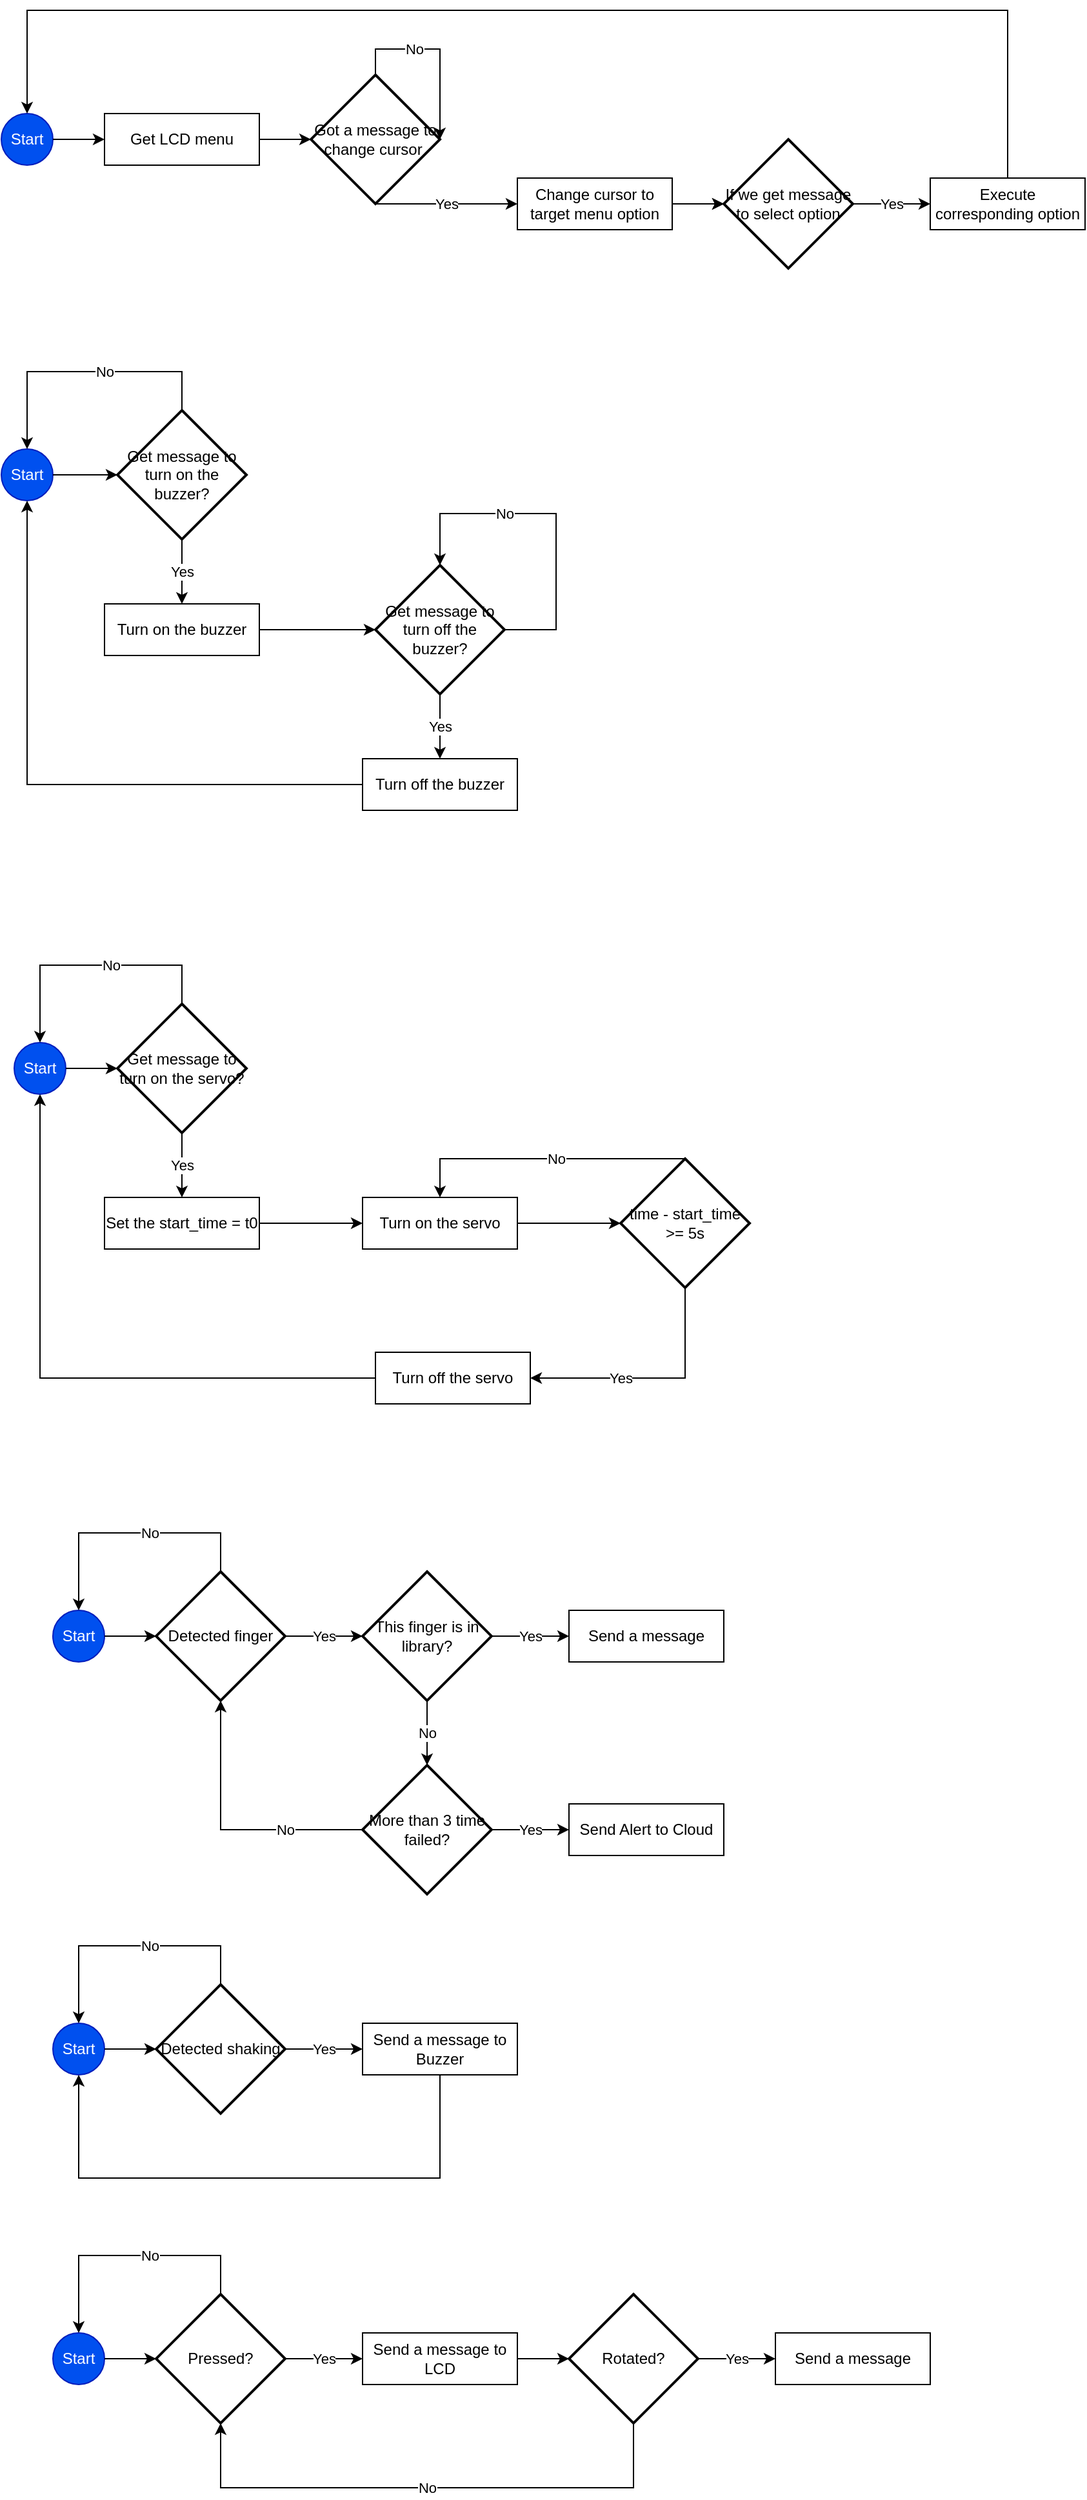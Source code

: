<mxfile version="26.1.1">
  <diagram name="Page-1" id="qZGTo15zlf_nzSZKgidz">
    <mxGraphModel dx="719" dy="797" grid="1" gridSize="10" guides="1" tooltips="1" connect="1" arrows="1" fold="1" page="0" pageScale="1" pageWidth="1100" pageHeight="850" math="0" shadow="0">
      <root>
        <mxCell id="0" />
        <mxCell id="1" parent="0" />
        <mxCell id="QPLeDNJ-P1axOKF9DWO0-1" value="&lt;font&gt;Start&lt;/font&gt;" style="ellipse;whiteSpace=wrap;html=1;aspect=fixed;fillColor=#0050ef;strokeColor=#001DBC;fontColor=#ffffff;" vertex="1" parent="1">
          <mxGeometry x="240" width="40" height="40" as="geometry" />
        </mxCell>
        <mxCell id="QPLeDNJ-P1axOKF9DWO0-4" value="" style="endArrow=classic;html=1;rounded=0;exitX=1;exitY=0.5;exitDx=0;exitDy=0;entryX=0;entryY=0.5;entryDx=0;entryDy=0;entryPerimeter=0;" edge="1" parent="1" source="QPLeDNJ-P1axOKF9DWO0-1">
          <mxGeometry width="50" height="50" relative="1" as="geometry">
            <mxPoint x="480" y="120" as="sourcePoint" />
            <mxPoint x="320" y="20" as="targetPoint" />
          </mxGeometry>
        </mxCell>
        <mxCell id="QPLeDNJ-P1axOKF9DWO0-6" value="&lt;font&gt;Get LCD menu&lt;/font&gt;" style="rounded=0;whiteSpace=wrap;html=1;" vertex="1" parent="1">
          <mxGeometry x="320" width="120" height="40" as="geometry" />
        </mxCell>
        <mxCell id="QPLeDNJ-P1axOKF9DWO0-110" value="" style="edgeStyle=orthogonalEdgeStyle;rounded=0;orthogonalLoop=1;jettySize=auto;html=1;" edge="1" parent="1" source="QPLeDNJ-P1axOKF9DWO0-7" target="QPLeDNJ-P1axOKF9DWO0-107">
          <mxGeometry relative="1" as="geometry" />
        </mxCell>
        <mxCell id="QPLeDNJ-P1axOKF9DWO0-7" value="&lt;font&gt;Change cursor to target menu option&lt;/font&gt;" style="rounded=0;whiteSpace=wrap;html=1;" vertex="1" parent="1">
          <mxGeometry x="640" y="50" width="120" height="40" as="geometry" />
        </mxCell>
        <mxCell id="QPLeDNJ-P1axOKF9DWO0-10" value="" style="endArrow=classic;html=1;rounded=0;exitX=1;exitY=0.5;exitDx=0;exitDy=0;entryX=0;entryY=0.5;entryDx=0;entryDy=0;entryPerimeter=0;" edge="1" parent="1" source="QPLeDNJ-P1axOKF9DWO0-6" target="QPLeDNJ-P1axOKF9DWO0-102">
          <mxGeometry width="50" height="50" relative="1" as="geometry">
            <mxPoint x="450" y="100" as="sourcePoint" />
            <mxPoint x="500" y="50" as="targetPoint" />
          </mxGeometry>
        </mxCell>
        <mxCell id="QPLeDNJ-P1axOKF9DWO0-42" value="&lt;font&gt;Start&lt;/font&gt;" style="ellipse;whiteSpace=wrap;html=1;aspect=fixed;fillColor=#0050ef;strokeColor=#001DBC;fontColor=#ffffff;" vertex="1" parent="1">
          <mxGeometry x="240" y="260" width="40" height="40" as="geometry" />
        </mxCell>
        <mxCell id="QPLeDNJ-P1axOKF9DWO0-44" value="Turn on the buzzer" style="rounded=0;whiteSpace=wrap;html=1;" vertex="1" parent="1">
          <mxGeometry x="320" y="380" width="120" height="40" as="geometry" />
        </mxCell>
        <mxCell id="QPLeDNJ-P1axOKF9DWO0-45" value="&lt;font&gt;Get message to turn on the buzzer?&lt;/font&gt;" style="strokeWidth=2;html=1;shape=mxgraph.flowchart.decision;whiteSpace=wrap;" vertex="1" parent="1">
          <mxGeometry x="330" y="230" width="100" height="100" as="geometry" />
        </mxCell>
        <mxCell id="QPLeDNJ-P1axOKF9DWO0-51" value="Turn off the buzzer" style="rounded=0;whiteSpace=wrap;html=1;" vertex="1" parent="1">
          <mxGeometry x="520" y="500" width="120" height="40" as="geometry" />
        </mxCell>
        <mxCell id="QPLeDNJ-P1axOKF9DWO0-52" value="&lt;font&gt;Get message to turn off the buzzer?&lt;/font&gt;" style="strokeWidth=2;html=1;shape=mxgraph.flowchart.decision;whiteSpace=wrap;" vertex="1" parent="1">
          <mxGeometry x="530" y="350" width="100" height="100" as="geometry" />
        </mxCell>
        <mxCell id="QPLeDNJ-P1axOKF9DWO0-53" value="" style="endArrow=classic;html=1;rounded=0;exitX=0.5;exitY=1;exitDx=0;exitDy=0;exitPerimeter=0;entryX=0.5;entryY=0;entryDx=0;entryDy=0;" edge="1" parent="1" source="QPLeDNJ-P1axOKF9DWO0-52" target="QPLeDNJ-P1axOKF9DWO0-51">
          <mxGeometry relative="1" as="geometry">
            <mxPoint x="640" y="280" as="sourcePoint" />
            <mxPoint x="570" y="510" as="targetPoint" />
          </mxGeometry>
        </mxCell>
        <mxCell id="QPLeDNJ-P1axOKF9DWO0-54" value="Yes" style="edgeLabel;resizable=0;html=1;;align=center;verticalAlign=middle;" connectable="0" vertex="1" parent="QPLeDNJ-P1axOKF9DWO0-53">
          <mxGeometry relative="1" as="geometry" />
        </mxCell>
        <mxCell id="QPLeDNJ-P1axOKF9DWO0-57" value="v" style="endArrow=classic;html=1;rounded=0;exitX=0.5;exitY=1;exitDx=0;exitDy=0;exitPerimeter=0;entryX=0.5;entryY=0;entryDx=0;entryDy=0;" edge="1" parent="1" source="QPLeDNJ-P1axOKF9DWO0-45" target="QPLeDNJ-P1axOKF9DWO0-44">
          <mxGeometry relative="1" as="geometry">
            <mxPoint x="369.71" y="330" as="sourcePoint" />
            <mxPoint x="369.71" y="370" as="targetPoint" />
          </mxGeometry>
        </mxCell>
        <mxCell id="QPLeDNJ-P1axOKF9DWO0-58" value="Yes" style="edgeLabel;resizable=0;html=1;;align=center;verticalAlign=middle;" connectable="0" vertex="1" parent="QPLeDNJ-P1axOKF9DWO0-57">
          <mxGeometry relative="1" as="geometry" />
        </mxCell>
        <mxCell id="QPLeDNJ-P1axOKF9DWO0-60" value="" style="endArrow=classic;html=1;rounded=0;exitX=1;exitY=0.5;exitDx=0;exitDy=0;entryX=0;entryY=0.5;entryDx=0;entryDy=0;entryPerimeter=0;" edge="1" parent="1" source="QPLeDNJ-P1axOKF9DWO0-42" target="QPLeDNJ-P1axOKF9DWO0-45">
          <mxGeometry width="50" height="50" relative="1" as="geometry">
            <mxPoint x="350" y="320" as="sourcePoint" />
            <mxPoint x="400" y="270" as="targetPoint" />
          </mxGeometry>
        </mxCell>
        <mxCell id="QPLeDNJ-P1axOKF9DWO0-61" value="" style="endArrow=classic;html=1;rounded=0;entryX=0.5;entryY=0;entryDx=0;entryDy=0;exitX=0.5;exitY=0;exitDx=0;exitDy=0;exitPerimeter=0;" edge="1" parent="1" source="QPLeDNJ-P1axOKF9DWO0-45" target="QPLeDNJ-P1axOKF9DWO0-42">
          <mxGeometry relative="1" as="geometry">
            <mxPoint x="380" y="200" as="sourcePoint" />
            <mxPoint x="260" y="230" as="targetPoint" />
            <Array as="points">
              <mxPoint x="380" y="200" />
              <mxPoint x="340" y="200" />
              <mxPoint x="260" y="200" />
            </Array>
          </mxGeometry>
        </mxCell>
        <mxCell id="QPLeDNJ-P1axOKF9DWO0-62" value="No" style="edgeLabel;resizable=0;html=1;;align=center;verticalAlign=middle;" connectable="0" vertex="1" parent="QPLeDNJ-P1axOKF9DWO0-61">
          <mxGeometry relative="1" as="geometry">
            <mxPoint x="15" as="offset" />
          </mxGeometry>
        </mxCell>
        <mxCell id="QPLeDNJ-P1axOKF9DWO0-68" value="" style="endArrow=classic;html=1;rounded=0;exitX=1;exitY=0.5;exitDx=0;exitDy=0;entryX=0;entryY=0.5;entryDx=0;entryDy=0;entryPerimeter=0;" edge="1" parent="1" source="QPLeDNJ-P1axOKF9DWO0-44" target="QPLeDNJ-P1axOKF9DWO0-52">
          <mxGeometry width="50" height="50" relative="1" as="geometry">
            <mxPoint x="380" y="410" as="sourcePoint" />
            <mxPoint x="430" y="360" as="targetPoint" />
          </mxGeometry>
        </mxCell>
        <mxCell id="QPLeDNJ-P1axOKF9DWO0-69" value="" style="endArrow=classic;html=1;rounded=0;exitX=0;exitY=0.5;exitDx=0;exitDy=0;entryX=0.5;entryY=1;entryDx=0;entryDy=0;" edge="1" parent="1" source="QPLeDNJ-P1axOKF9DWO0-51" target="QPLeDNJ-P1axOKF9DWO0-42">
          <mxGeometry width="50" height="50" relative="1" as="geometry">
            <mxPoint x="430" y="430" as="sourcePoint" />
            <mxPoint x="480" y="380" as="targetPoint" />
            <Array as="points">
              <mxPoint x="260" y="520" />
            </Array>
          </mxGeometry>
        </mxCell>
        <mxCell id="QPLeDNJ-P1axOKF9DWO0-72" value="" style="endArrow=classic;html=1;rounded=0;exitX=1;exitY=0.5;exitDx=0;exitDy=0;exitPerimeter=0;entryX=0.5;entryY=0;entryDx=0;entryDy=0;entryPerimeter=0;" edge="1" parent="1" source="QPLeDNJ-P1axOKF9DWO0-52" target="QPLeDNJ-P1axOKF9DWO0-52">
          <mxGeometry relative="1" as="geometry">
            <mxPoint x="690" y="380" as="sourcePoint" />
            <mxPoint x="580" y="310" as="targetPoint" />
            <Array as="points">
              <mxPoint x="670" y="400" />
              <mxPoint x="670" y="310" />
              <mxPoint x="580" y="310" />
            </Array>
          </mxGeometry>
        </mxCell>
        <mxCell id="QPLeDNJ-P1axOKF9DWO0-73" value="No" style="edgeLabel;resizable=0;html=1;;align=center;verticalAlign=middle;" connectable="0" vertex="1" parent="QPLeDNJ-P1axOKF9DWO0-72">
          <mxGeometry relative="1" as="geometry">
            <mxPoint x="-40" as="offset" />
          </mxGeometry>
        </mxCell>
        <mxCell id="QPLeDNJ-P1axOKF9DWO0-76" value="&lt;font&gt;Start&lt;/font&gt;" style="ellipse;whiteSpace=wrap;html=1;aspect=fixed;fillColor=#0050ef;strokeColor=#001DBC;fontColor=#ffffff;" vertex="1" parent="1">
          <mxGeometry x="250" y="720" width="40" height="40" as="geometry" />
        </mxCell>
        <mxCell id="QPLeDNJ-P1axOKF9DWO0-77" value="Turn on the servo" style="rounded=0;whiteSpace=wrap;html=1;" vertex="1" parent="1">
          <mxGeometry x="520" y="840" width="120" height="40" as="geometry" />
        </mxCell>
        <mxCell id="QPLeDNJ-P1axOKF9DWO0-78" value="&lt;font&gt;Get message to turn on the servo?&lt;/font&gt;" style="strokeWidth=2;html=1;shape=mxgraph.flowchart.decision;whiteSpace=wrap;" vertex="1" parent="1">
          <mxGeometry x="330" y="690" width="100" height="100" as="geometry" />
        </mxCell>
        <mxCell id="QPLeDNJ-P1axOKF9DWO0-79" value="Turn off the servo" style="rounded=0;whiteSpace=wrap;html=1;" vertex="1" parent="1">
          <mxGeometry x="530" y="960" width="120" height="40" as="geometry" />
        </mxCell>
        <mxCell id="QPLeDNJ-P1axOKF9DWO0-83" value="v" style="endArrow=classic;html=1;rounded=0;exitX=0.5;exitY=1;exitDx=0;exitDy=0;exitPerimeter=0;entryX=0.5;entryY=0;entryDx=0;entryDy=0;" edge="1" parent="1" source="QPLeDNJ-P1axOKF9DWO0-78" target="QPLeDNJ-P1axOKF9DWO0-92">
          <mxGeometry relative="1" as="geometry">
            <mxPoint x="379.71" y="790" as="sourcePoint" />
            <mxPoint x="379.71" y="830" as="targetPoint" />
          </mxGeometry>
        </mxCell>
        <mxCell id="QPLeDNJ-P1axOKF9DWO0-84" value="Yes" style="edgeLabel;resizable=0;html=1;;align=center;verticalAlign=middle;" connectable="0" vertex="1" parent="QPLeDNJ-P1axOKF9DWO0-83">
          <mxGeometry relative="1" as="geometry" />
        </mxCell>
        <mxCell id="QPLeDNJ-P1axOKF9DWO0-85" value="" style="endArrow=classic;html=1;rounded=0;exitX=1;exitY=0.5;exitDx=0;exitDy=0;entryX=0;entryY=0.5;entryDx=0;entryDy=0;entryPerimeter=0;" edge="1" parent="1" source="QPLeDNJ-P1axOKF9DWO0-76" target="QPLeDNJ-P1axOKF9DWO0-78">
          <mxGeometry width="50" height="50" relative="1" as="geometry">
            <mxPoint x="360" y="780" as="sourcePoint" />
            <mxPoint x="410" y="730" as="targetPoint" />
          </mxGeometry>
        </mxCell>
        <mxCell id="QPLeDNJ-P1axOKF9DWO0-86" value="" style="endArrow=classic;html=1;rounded=0;entryX=0.5;entryY=0;entryDx=0;entryDy=0;exitX=0.5;exitY=0;exitDx=0;exitDy=0;exitPerimeter=0;" edge="1" parent="1" source="QPLeDNJ-P1axOKF9DWO0-78" target="QPLeDNJ-P1axOKF9DWO0-76">
          <mxGeometry relative="1" as="geometry">
            <mxPoint x="390" y="660" as="sourcePoint" />
            <mxPoint x="270" y="690" as="targetPoint" />
            <Array as="points">
              <mxPoint x="380" y="660" />
              <mxPoint x="350" y="660" />
              <mxPoint x="270" y="660" />
            </Array>
          </mxGeometry>
        </mxCell>
        <mxCell id="QPLeDNJ-P1axOKF9DWO0-87" value="No" style="edgeLabel;resizable=0;html=1;;align=center;verticalAlign=middle;" connectable="0" vertex="1" parent="QPLeDNJ-P1axOKF9DWO0-86">
          <mxGeometry relative="1" as="geometry">
            <mxPoint x="15" as="offset" />
          </mxGeometry>
        </mxCell>
        <mxCell id="QPLeDNJ-P1axOKF9DWO0-89" value="" style="endArrow=classic;html=1;rounded=0;exitX=0;exitY=0.5;exitDx=0;exitDy=0;entryX=0.5;entryY=1;entryDx=0;entryDy=0;" edge="1" parent="1" source="QPLeDNJ-P1axOKF9DWO0-79" target="QPLeDNJ-P1axOKF9DWO0-76">
          <mxGeometry width="50" height="50" relative="1" as="geometry">
            <mxPoint x="440" y="890" as="sourcePoint" />
            <mxPoint x="490" y="840" as="targetPoint" />
            <Array as="points">
              <mxPoint x="270" y="980" />
            </Array>
          </mxGeometry>
        </mxCell>
        <mxCell id="QPLeDNJ-P1axOKF9DWO0-92" value="Set the start_time = t0" style="rounded=0;whiteSpace=wrap;html=1;" vertex="1" parent="1">
          <mxGeometry x="320" y="840" width="120" height="40" as="geometry" />
        </mxCell>
        <mxCell id="QPLeDNJ-P1axOKF9DWO0-93" value="time - start_time &amp;gt;= 5s" style="strokeWidth=2;html=1;shape=mxgraph.flowchart.decision;whiteSpace=wrap;" vertex="1" parent="1">
          <mxGeometry x="720" y="810" width="100" height="100" as="geometry" />
        </mxCell>
        <mxCell id="QPLeDNJ-P1axOKF9DWO0-95" value="" style="endArrow=classic;html=1;rounded=0;exitX=1;exitY=0.5;exitDx=0;exitDy=0;entryX=0;entryY=0.5;entryDx=0;entryDy=0;" edge="1" parent="1" source="QPLeDNJ-P1axOKF9DWO0-92" target="QPLeDNJ-P1axOKF9DWO0-77">
          <mxGeometry width="50" height="50" relative="1" as="geometry">
            <mxPoint x="500" y="880" as="sourcePoint" />
            <mxPoint x="550" y="830" as="targetPoint" />
          </mxGeometry>
        </mxCell>
        <mxCell id="QPLeDNJ-P1axOKF9DWO0-96" value="" style="endArrow=classic;html=1;rounded=0;exitX=1;exitY=0.5;exitDx=0;exitDy=0;entryX=0;entryY=0.5;entryDx=0;entryDy=0;entryPerimeter=0;" edge="1" parent="1" source="QPLeDNJ-P1axOKF9DWO0-77" target="QPLeDNJ-P1axOKF9DWO0-93">
          <mxGeometry width="50" height="50" relative="1" as="geometry">
            <mxPoint x="600" y="880" as="sourcePoint" />
            <mxPoint x="650" y="830" as="targetPoint" />
          </mxGeometry>
        </mxCell>
        <mxCell id="QPLeDNJ-P1axOKF9DWO0-97" value="" style="endArrow=classic;html=1;rounded=0;exitX=0.5;exitY=1;exitDx=0;exitDy=0;exitPerimeter=0;entryX=1;entryY=0.5;entryDx=0;entryDy=0;" edge="1" parent="1" source="QPLeDNJ-P1axOKF9DWO0-93" target="QPLeDNJ-P1axOKF9DWO0-79">
          <mxGeometry relative="1" as="geometry">
            <mxPoint x="390" y="800" as="sourcePoint" />
            <mxPoint x="390" y="850" as="targetPoint" />
            <Array as="points">
              <mxPoint x="770" y="980" />
            </Array>
          </mxGeometry>
        </mxCell>
        <mxCell id="QPLeDNJ-P1axOKF9DWO0-98" value="Yes" style="edgeLabel;resizable=0;html=1;;align=center;verticalAlign=middle;" connectable="0" vertex="1" parent="QPLeDNJ-P1axOKF9DWO0-97">
          <mxGeometry relative="1" as="geometry">
            <mxPoint x="-25" as="offset" />
          </mxGeometry>
        </mxCell>
        <mxCell id="QPLeDNJ-P1axOKF9DWO0-99" value="" style="endArrow=classic;html=1;rounded=0;exitX=0.5;exitY=0;exitDx=0;exitDy=0;exitPerimeter=0;" edge="1" parent="1" source="QPLeDNJ-P1axOKF9DWO0-93" target="QPLeDNJ-P1axOKF9DWO0-77">
          <mxGeometry relative="1" as="geometry">
            <mxPoint x="780" y="920" as="sourcePoint" />
            <mxPoint x="660" y="990" as="targetPoint" />
            <Array as="points">
              <mxPoint x="580" y="810" />
            </Array>
          </mxGeometry>
        </mxCell>
        <mxCell id="QPLeDNJ-P1axOKF9DWO0-100" value="No" style="edgeLabel;resizable=0;html=1;;align=center;verticalAlign=middle;" connectable="0" vertex="1" parent="QPLeDNJ-P1axOKF9DWO0-99">
          <mxGeometry relative="1" as="geometry">
            <mxPoint x="10" as="offset" />
          </mxGeometry>
        </mxCell>
        <mxCell id="QPLeDNJ-P1axOKF9DWO0-102" value="&lt;font style=&quot;color: rgb(0, 0, 0);&quot;&gt;&lt;font style=&quot;&quot;&gt;Got a message to change cursor&lt;/font&gt;&lt;span style=&quot;background-color: transparent;&quot;&gt;&amp;nbsp;&lt;/span&gt;&lt;/font&gt;" style="strokeWidth=2;html=1;shape=mxgraph.flowchart.decision;whiteSpace=wrap;" vertex="1" parent="1">
          <mxGeometry x="480" y="-30" width="100" height="100" as="geometry" />
        </mxCell>
        <mxCell id="QPLeDNJ-P1axOKF9DWO0-103" value="v" style="endArrow=classic;html=1;rounded=0;exitX=0.5;exitY=1;exitDx=0;exitDy=0;exitPerimeter=0;entryX=0;entryY=0.5;entryDx=0;entryDy=0;" edge="1" parent="1" source="QPLeDNJ-P1axOKF9DWO0-102" target="QPLeDNJ-P1axOKF9DWO0-7">
          <mxGeometry relative="1" as="geometry">
            <mxPoint x="540" y="170" as="sourcePoint" />
            <mxPoint x="640" y="70" as="targetPoint" />
          </mxGeometry>
        </mxCell>
        <mxCell id="QPLeDNJ-P1axOKF9DWO0-104" value="Yes" style="edgeLabel;resizable=0;html=1;;align=center;verticalAlign=middle;" connectable="0" vertex="1" parent="QPLeDNJ-P1axOKF9DWO0-103">
          <mxGeometry relative="1" as="geometry" />
        </mxCell>
        <mxCell id="QPLeDNJ-P1axOKF9DWO0-105" value="" style="endArrow=classic;html=1;rounded=0;entryX=1;entryY=0.5;entryDx=0;entryDy=0;exitX=0.5;exitY=0;exitDx=0;exitDy=0;exitPerimeter=0;entryPerimeter=0;" edge="1" parent="1" source="QPLeDNJ-P1axOKF9DWO0-102" target="QPLeDNJ-P1axOKF9DWO0-102">
          <mxGeometry relative="1" as="geometry">
            <mxPoint x="390" y="240" as="sourcePoint" />
            <mxPoint x="270" y="270" as="targetPoint" />
            <Array as="points">
              <mxPoint x="530" y="-50" />
              <mxPoint x="580" y="-50" />
              <mxPoint x="580" y="-30" />
            </Array>
          </mxGeometry>
        </mxCell>
        <mxCell id="QPLeDNJ-P1axOKF9DWO0-106" value="No" style="edgeLabel;resizable=0;html=1;;align=center;verticalAlign=middle;" connectable="0" vertex="1" parent="QPLeDNJ-P1axOKF9DWO0-105">
          <mxGeometry relative="1" as="geometry">
            <mxPoint x="-20" as="offset" />
          </mxGeometry>
        </mxCell>
        <mxCell id="QPLeDNJ-P1axOKF9DWO0-107" value="&lt;span&gt;&lt;font style=&quot;color: rgb(0, 0, 0);&quot;&gt;If we get message to select option&lt;/font&gt;&lt;/span&gt;" style="strokeWidth=2;html=1;shape=mxgraph.flowchart.decision;whiteSpace=wrap;" vertex="1" parent="1">
          <mxGeometry x="800" y="20" width="100" height="100" as="geometry" />
        </mxCell>
        <mxCell id="QPLeDNJ-P1axOKF9DWO0-108" value="" style="endArrow=classic;html=1;rounded=0;exitX=1;exitY=0.5;exitDx=0;exitDy=0;" edge="1" parent="1" target="QPLeDNJ-P1axOKF9DWO0-107">
          <mxGeometry width="50" height="50" relative="1" as="geometry">
            <mxPoint x="760" y="70" as="sourcePoint" />
            <mxPoint x="750" as="targetPoint" />
          </mxGeometry>
        </mxCell>
        <mxCell id="QPLeDNJ-P1axOKF9DWO0-109" value="&lt;font&gt;Execute corresponding option&lt;/font&gt;" style="rounded=0;whiteSpace=wrap;html=1;" vertex="1" parent="1">
          <mxGeometry x="960" y="50" width="120" height="40" as="geometry" />
        </mxCell>
        <mxCell id="QPLeDNJ-P1axOKF9DWO0-111" value="v" style="endArrow=classic;html=1;rounded=0;exitX=1;exitY=0.5;exitDx=0;exitDy=0;exitPerimeter=0;entryX=0;entryY=0.5;entryDx=0;entryDy=0;" edge="1" parent="1" source="QPLeDNJ-P1axOKF9DWO0-107" target="QPLeDNJ-P1axOKF9DWO0-109">
          <mxGeometry relative="1" as="geometry">
            <mxPoint x="540" y="80" as="sourcePoint" />
            <mxPoint x="650" y="80" as="targetPoint" />
          </mxGeometry>
        </mxCell>
        <mxCell id="QPLeDNJ-P1axOKF9DWO0-112" value="Yes" style="edgeLabel;resizable=0;html=1;;align=center;verticalAlign=middle;" connectable="0" vertex="1" parent="QPLeDNJ-P1axOKF9DWO0-111">
          <mxGeometry relative="1" as="geometry" />
        </mxCell>
        <mxCell id="QPLeDNJ-P1axOKF9DWO0-113" value="" style="endArrow=classic;html=1;rounded=0;exitX=0.5;exitY=0;exitDx=0;exitDy=0;entryX=0.5;entryY=0;entryDx=0;entryDy=0;" edge="1" parent="1" source="QPLeDNJ-P1axOKF9DWO0-109" target="QPLeDNJ-P1axOKF9DWO0-1">
          <mxGeometry width="50" height="50" relative="1" as="geometry">
            <mxPoint x="640" y="70" as="sourcePoint" />
            <mxPoint x="690" y="20" as="targetPoint" />
            <Array as="points">
              <mxPoint x="1020" y="-80" />
              <mxPoint x="260" y="-80" />
            </Array>
          </mxGeometry>
        </mxCell>
        <mxCell id="QPLeDNJ-P1axOKF9DWO0-114" value="&lt;font&gt;Start&lt;/font&gt;" style="ellipse;whiteSpace=wrap;html=1;aspect=fixed;fillColor=#0050ef;strokeColor=#001DBC;fontColor=#ffffff;" vertex="1" parent="1">
          <mxGeometry x="280" y="1160" width="40" height="40" as="geometry" />
        </mxCell>
        <mxCell id="QPLeDNJ-P1axOKF9DWO0-115" value="Send a message" style="rounded=0;whiteSpace=wrap;html=1;" vertex="1" parent="1">
          <mxGeometry x="680" y="1160" width="120" height="40" as="geometry" />
        </mxCell>
        <mxCell id="QPLeDNJ-P1axOKF9DWO0-116" value="Detected finger" style="strokeWidth=2;html=1;shape=mxgraph.flowchart.decision;whiteSpace=wrap;" vertex="1" parent="1">
          <mxGeometry x="360" y="1130" width="100" height="100" as="geometry" />
        </mxCell>
        <mxCell id="QPLeDNJ-P1axOKF9DWO0-118" value="v" style="endArrow=classic;html=1;rounded=0;exitX=1;exitY=0.5;exitDx=0;exitDy=0;exitPerimeter=0;entryX=0;entryY=0.5;entryDx=0;entryDy=0;entryPerimeter=0;" edge="1" parent="1" source="QPLeDNJ-P1axOKF9DWO0-116" target="QPLeDNJ-P1axOKF9DWO0-132">
          <mxGeometry relative="1" as="geometry">
            <mxPoint x="409.71" y="1230" as="sourcePoint" />
            <mxPoint x="410" y="1280" as="targetPoint" />
          </mxGeometry>
        </mxCell>
        <mxCell id="QPLeDNJ-P1axOKF9DWO0-119" value="Yes" style="edgeLabel;resizable=0;html=1;;align=center;verticalAlign=middle;" connectable="0" vertex="1" parent="QPLeDNJ-P1axOKF9DWO0-118">
          <mxGeometry relative="1" as="geometry" />
        </mxCell>
        <mxCell id="QPLeDNJ-P1axOKF9DWO0-120" value="" style="endArrow=classic;html=1;rounded=0;exitX=1;exitY=0.5;exitDx=0;exitDy=0;entryX=0;entryY=0.5;entryDx=0;entryDy=0;entryPerimeter=0;" edge="1" parent="1" source="QPLeDNJ-P1axOKF9DWO0-114" target="QPLeDNJ-P1axOKF9DWO0-116">
          <mxGeometry width="50" height="50" relative="1" as="geometry">
            <mxPoint x="390" y="1220" as="sourcePoint" />
            <mxPoint x="440" y="1170" as="targetPoint" />
          </mxGeometry>
        </mxCell>
        <mxCell id="QPLeDNJ-P1axOKF9DWO0-121" value="" style="endArrow=classic;html=1;rounded=0;entryX=0.5;entryY=0;entryDx=0;entryDy=0;exitX=0.5;exitY=0;exitDx=0;exitDy=0;exitPerimeter=0;" edge="1" parent="1" source="QPLeDNJ-P1axOKF9DWO0-116" target="QPLeDNJ-P1axOKF9DWO0-114">
          <mxGeometry relative="1" as="geometry">
            <mxPoint x="420" y="1100" as="sourcePoint" />
            <mxPoint x="300" y="1130" as="targetPoint" />
            <Array as="points">
              <mxPoint x="410" y="1100" />
              <mxPoint x="380" y="1100" />
              <mxPoint x="300" y="1100" />
            </Array>
          </mxGeometry>
        </mxCell>
        <mxCell id="QPLeDNJ-P1axOKF9DWO0-122" value="No" style="edgeLabel;resizable=0;html=1;;align=center;verticalAlign=middle;" connectable="0" vertex="1" parent="QPLeDNJ-P1axOKF9DWO0-121">
          <mxGeometry relative="1" as="geometry">
            <mxPoint x="15" as="offset" />
          </mxGeometry>
        </mxCell>
        <mxCell id="QPLeDNJ-P1axOKF9DWO0-132" value="This finger is in library?" style="strokeWidth=2;html=1;shape=mxgraph.flowchart.decision;whiteSpace=wrap;" vertex="1" parent="1">
          <mxGeometry x="520" y="1130" width="100" height="100" as="geometry" />
        </mxCell>
        <mxCell id="QPLeDNJ-P1axOKF9DWO0-134" value="v" style="endArrow=classic;html=1;rounded=0;exitX=1;exitY=0.5;exitDx=0;exitDy=0;exitPerimeter=0;" edge="1" parent="1" source="QPLeDNJ-P1axOKF9DWO0-132" target="QPLeDNJ-P1axOKF9DWO0-115">
          <mxGeometry relative="1" as="geometry">
            <mxPoint x="420" y="1240" as="sourcePoint" />
            <mxPoint x="519" y="1330" as="targetPoint" />
          </mxGeometry>
        </mxCell>
        <mxCell id="QPLeDNJ-P1axOKF9DWO0-135" value="Yes" style="edgeLabel;resizable=0;html=1;;align=center;verticalAlign=middle;" connectable="0" vertex="1" parent="QPLeDNJ-P1axOKF9DWO0-134">
          <mxGeometry relative="1" as="geometry" />
        </mxCell>
        <mxCell id="QPLeDNJ-P1axOKF9DWO0-136" value="More than 3 time failed?" style="strokeWidth=2;html=1;shape=mxgraph.flowchart.decision;whiteSpace=wrap;" vertex="1" parent="1">
          <mxGeometry x="520" y="1280" width="100" height="100" as="geometry" />
        </mxCell>
        <mxCell id="QPLeDNJ-P1axOKF9DWO0-138" value="" style="endArrow=classic;html=1;rounded=0;exitX=0.5;exitY=1;exitDx=0;exitDy=0;exitPerimeter=0;" edge="1" parent="1" source="QPLeDNJ-P1axOKF9DWO0-132" target="QPLeDNJ-P1axOKF9DWO0-136">
          <mxGeometry relative="1" as="geometry">
            <mxPoint x="520" y="1290" as="sourcePoint" />
            <mxPoint x="620" y="1290" as="targetPoint" />
          </mxGeometry>
        </mxCell>
        <mxCell id="QPLeDNJ-P1axOKF9DWO0-139" value="No" style="edgeLabel;resizable=0;html=1;;align=center;verticalAlign=middle;" connectable="0" vertex="1" parent="QPLeDNJ-P1axOKF9DWO0-138">
          <mxGeometry relative="1" as="geometry" />
        </mxCell>
        <mxCell id="QPLeDNJ-P1axOKF9DWO0-140" value="" style="endArrow=classic;html=1;rounded=0;exitX=0;exitY=0.5;exitDx=0;exitDy=0;exitPerimeter=0;entryX=0.5;entryY=1;entryDx=0;entryDy=0;entryPerimeter=0;" edge="1" parent="1" source="QPLeDNJ-P1axOKF9DWO0-136" target="QPLeDNJ-P1axOKF9DWO0-116">
          <mxGeometry relative="1" as="geometry">
            <mxPoint x="580" y="1240" as="sourcePoint" />
            <mxPoint x="580" y="1290" as="targetPoint" />
            <Array as="points">
              <mxPoint x="410" y="1330" />
            </Array>
          </mxGeometry>
        </mxCell>
        <mxCell id="QPLeDNJ-P1axOKF9DWO0-141" value="No" style="edgeLabel;resizable=0;html=1;;align=center;verticalAlign=middle;" connectable="0" vertex="1" parent="QPLeDNJ-P1axOKF9DWO0-140">
          <mxGeometry relative="1" as="geometry">
            <mxPoint x="45" as="offset" />
          </mxGeometry>
        </mxCell>
        <mxCell id="QPLeDNJ-P1axOKF9DWO0-142" value="v" style="endArrow=classic;html=1;rounded=0;exitX=1;exitY=0.5;exitDx=0;exitDy=0;exitPerimeter=0;entryX=0;entryY=0.5;entryDx=0;entryDy=0;" edge="1" parent="1" source="QPLeDNJ-P1axOKF9DWO0-136" target="QPLeDNJ-P1axOKF9DWO0-144">
          <mxGeometry relative="1" as="geometry">
            <mxPoint x="630" y="1190" as="sourcePoint" />
            <mxPoint x="680" y="1330" as="targetPoint" />
          </mxGeometry>
        </mxCell>
        <mxCell id="QPLeDNJ-P1axOKF9DWO0-143" value="Yes" style="edgeLabel;resizable=0;html=1;;align=center;verticalAlign=middle;" connectable="0" vertex="1" parent="QPLeDNJ-P1axOKF9DWO0-142">
          <mxGeometry relative="1" as="geometry" />
        </mxCell>
        <mxCell id="QPLeDNJ-P1axOKF9DWO0-144" value="Send Alert to Cloud" style="rounded=0;whiteSpace=wrap;html=1;" vertex="1" parent="1">
          <mxGeometry x="680" y="1310" width="120" height="40" as="geometry" />
        </mxCell>
        <mxCell id="QPLeDNJ-P1axOKF9DWO0-146" value="&lt;font&gt;Start&lt;/font&gt;" style="ellipse;whiteSpace=wrap;html=1;aspect=fixed;fillColor=#0050ef;strokeColor=#001DBC;fontColor=#ffffff;" vertex="1" parent="1">
          <mxGeometry x="280" y="1480" width="40" height="40" as="geometry" />
        </mxCell>
        <mxCell id="QPLeDNJ-P1axOKF9DWO0-147" value="Send a message to Buzzer" style="rounded=0;whiteSpace=wrap;html=1;" vertex="1" parent="1">
          <mxGeometry x="520" y="1480" width="120" height="40" as="geometry" />
        </mxCell>
        <mxCell id="QPLeDNJ-P1axOKF9DWO0-148" value="Detected shaking" style="strokeWidth=2;html=1;shape=mxgraph.flowchart.decision;whiteSpace=wrap;" vertex="1" parent="1">
          <mxGeometry x="360" y="1450" width="100" height="100" as="geometry" />
        </mxCell>
        <mxCell id="QPLeDNJ-P1axOKF9DWO0-151" value="" style="endArrow=classic;html=1;rounded=0;exitX=1;exitY=0.5;exitDx=0;exitDy=0;entryX=0;entryY=0.5;entryDx=0;entryDy=0;entryPerimeter=0;" edge="1" parent="1" source="QPLeDNJ-P1axOKF9DWO0-146" target="QPLeDNJ-P1axOKF9DWO0-148">
          <mxGeometry width="50" height="50" relative="1" as="geometry">
            <mxPoint x="390" y="1540" as="sourcePoint" />
            <mxPoint x="440" y="1490" as="targetPoint" />
          </mxGeometry>
        </mxCell>
        <mxCell id="QPLeDNJ-P1axOKF9DWO0-152" value="" style="endArrow=classic;html=1;rounded=0;entryX=0.5;entryY=0;entryDx=0;entryDy=0;exitX=0.5;exitY=0;exitDx=0;exitDy=0;exitPerimeter=0;" edge="1" parent="1" source="QPLeDNJ-P1axOKF9DWO0-148" target="QPLeDNJ-P1axOKF9DWO0-146">
          <mxGeometry relative="1" as="geometry">
            <mxPoint x="420" y="1420" as="sourcePoint" />
            <mxPoint x="300" y="1450" as="targetPoint" />
            <Array as="points">
              <mxPoint x="410" y="1420" />
              <mxPoint x="380" y="1420" />
              <mxPoint x="300" y="1420" />
            </Array>
          </mxGeometry>
        </mxCell>
        <mxCell id="QPLeDNJ-P1axOKF9DWO0-153" value="No" style="edgeLabel;resizable=0;html=1;;align=center;verticalAlign=middle;" connectable="0" vertex="1" parent="QPLeDNJ-P1axOKF9DWO0-152">
          <mxGeometry relative="1" as="geometry">
            <mxPoint x="15" as="offset" />
          </mxGeometry>
        </mxCell>
        <mxCell id="QPLeDNJ-P1axOKF9DWO0-155" value="v" style="endArrow=classic;html=1;rounded=0;exitX=1;exitY=0.5;exitDx=0;exitDy=0;exitPerimeter=0;" edge="1" parent="1" source="QPLeDNJ-P1axOKF9DWO0-148" target="QPLeDNJ-P1axOKF9DWO0-147">
          <mxGeometry relative="1" as="geometry">
            <mxPoint x="620" y="1500" as="sourcePoint" />
            <mxPoint x="519" y="1650" as="targetPoint" />
          </mxGeometry>
        </mxCell>
        <mxCell id="QPLeDNJ-P1axOKF9DWO0-156" value="Yes" style="edgeLabel;resizable=0;html=1;;align=center;verticalAlign=middle;" connectable="0" vertex="1" parent="QPLeDNJ-P1axOKF9DWO0-155">
          <mxGeometry relative="1" as="geometry" />
        </mxCell>
        <mxCell id="QPLeDNJ-P1axOKF9DWO0-165" value="" style="endArrow=classic;html=1;rounded=0;exitX=0.5;exitY=1;exitDx=0;exitDy=0;entryX=0.5;entryY=1;entryDx=0;entryDy=0;" edge="1" parent="1" source="QPLeDNJ-P1axOKF9DWO0-147" target="QPLeDNJ-P1axOKF9DWO0-146">
          <mxGeometry width="50" height="50" relative="1" as="geometry">
            <mxPoint x="420" y="1550" as="sourcePoint" />
            <mxPoint x="470" y="1500" as="targetPoint" />
            <Array as="points">
              <mxPoint x="580" y="1600" />
              <mxPoint x="420" y="1600" />
              <mxPoint x="300" y="1600" />
            </Array>
          </mxGeometry>
        </mxCell>
        <mxCell id="QPLeDNJ-P1axOKF9DWO0-167" value="&lt;font&gt;Start&lt;/font&gt;" style="ellipse;whiteSpace=wrap;html=1;aspect=fixed;fillColor=#0050ef;strokeColor=#001DBC;fontColor=#ffffff;" vertex="1" parent="1">
          <mxGeometry x="280" y="1720" width="40" height="40" as="geometry" />
        </mxCell>
        <mxCell id="QPLeDNJ-P1axOKF9DWO0-168" value="Send a message" style="rounded=0;whiteSpace=wrap;html=1;" vertex="1" parent="1">
          <mxGeometry x="840" y="1720" width="120" height="40" as="geometry" />
        </mxCell>
        <mxCell id="QPLeDNJ-P1axOKF9DWO0-169" value="Pressed?" style="strokeWidth=2;html=1;shape=mxgraph.flowchart.decision;whiteSpace=wrap;" vertex="1" parent="1">
          <mxGeometry x="360" y="1690" width="100" height="100" as="geometry" />
        </mxCell>
        <mxCell id="QPLeDNJ-P1axOKF9DWO0-170" value="v" style="endArrow=classic;html=1;rounded=0;exitX=1;exitY=0.5;exitDx=0;exitDy=0;exitPerimeter=0;" edge="1" parent="1" source="QPLeDNJ-P1axOKF9DWO0-169" target="QPLeDNJ-P1axOKF9DWO0-186">
          <mxGeometry relative="1" as="geometry">
            <mxPoint x="409.71" y="1790" as="sourcePoint" />
            <mxPoint x="410" y="1840" as="targetPoint" />
          </mxGeometry>
        </mxCell>
        <mxCell id="QPLeDNJ-P1axOKF9DWO0-171" value="Yes" style="edgeLabel;resizable=0;html=1;;align=center;verticalAlign=middle;" connectable="0" vertex="1" parent="QPLeDNJ-P1axOKF9DWO0-170">
          <mxGeometry relative="1" as="geometry" />
        </mxCell>
        <mxCell id="QPLeDNJ-P1axOKF9DWO0-172" value="" style="endArrow=classic;html=1;rounded=0;exitX=1;exitY=0.5;exitDx=0;exitDy=0;entryX=0;entryY=0.5;entryDx=0;entryDy=0;entryPerimeter=0;" edge="1" parent="1" source="QPLeDNJ-P1axOKF9DWO0-167" target="QPLeDNJ-P1axOKF9DWO0-169">
          <mxGeometry width="50" height="50" relative="1" as="geometry">
            <mxPoint x="390" y="1780" as="sourcePoint" />
            <mxPoint x="440" y="1730" as="targetPoint" />
          </mxGeometry>
        </mxCell>
        <mxCell id="QPLeDNJ-P1axOKF9DWO0-173" value="" style="endArrow=classic;html=1;rounded=0;entryX=0.5;entryY=0;entryDx=0;entryDy=0;exitX=0.5;exitY=0;exitDx=0;exitDy=0;exitPerimeter=0;" edge="1" parent="1" source="QPLeDNJ-P1axOKF9DWO0-169" target="QPLeDNJ-P1axOKF9DWO0-167">
          <mxGeometry relative="1" as="geometry">
            <mxPoint x="420" y="1660" as="sourcePoint" />
            <mxPoint x="300" y="1690" as="targetPoint" />
            <Array as="points">
              <mxPoint x="410" y="1660" />
              <mxPoint x="380" y="1660" />
              <mxPoint x="300" y="1660" />
            </Array>
          </mxGeometry>
        </mxCell>
        <mxCell id="QPLeDNJ-P1axOKF9DWO0-174" value="No" style="edgeLabel;resizable=0;html=1;;align=center;verticalAlign=middle;" connectable="0" vertex="1" parent="QPLeDNJ-P1axOKF9DWO0-173">
          <mxGeometry relative="1" as="geometry">
            <mxPoint x="15" as="offset" />
          </mxGeometry>
        </mxCell>
        <mxCell id="QPLeDNJ-P1axOKF9DWO0-175" value="Rotated?" style="strokeWidth=2;html=1;shape=mxgraph.flowchart.decision;whiteSpace=wrap;" vertex="1" parent="1">
          <mxGeometry x="680" y="1690" width="100" height="100" as="geometry" />
        </mxCell>
        <mxCell id="QPLeDNJ-P1axOKF9DWO0-176" value="v" style="endArrow=classic;html=1;rounded=0;exitX=1;exitY=0.5;exitDx=0;exitDy=0;exitPerimeter=0;" edge="1" parent="1" source="QPLeDNJ-P1axOKF9DWO0-175" target="QPLeDNJ-P1axOKF9DWO0-168">
          <mxGeometry relative="1" as="geometry">
            <mxPoint x="420" y="1800" as="sourcePoint" />
            <mxPoint x="519" y="1890" as="targetPoint" />
          </mxGeometry>
        </mxCell>
        <mxCell id="QPLeDNJ-P1axOKF9DWO0-177" value="Yes" style="edgeLabel;resizable=0;html=1;;align=center;verticalAlign=middle;" connectable="0" vertex="1" parent="QPLeDNJ-P1axOKF9DWO0-176">
          <mxGeometry relative="1" as="geometry" />
        </mxCell>
        <mxCell id="QPLeDNJ-P1axOKF9DWO0-179" value="" style="endArrow=classic;html=1;rounded=0;exitX=0.5;exitY=1;exitDx=0;exitDy=0;exitPerimeter=0;entryX=0.5;entryY=1;entryDx=0;entryDy=0;entryPerimeter=0;" edge="1" parent="1" source="QPLeDNJ-P1axOKF9DWO0-175" target="QPLeDNJ-P1axOKF9DWO0-169">
          <mxGeometry relative="1" as="geometry">
            <mxPoint x="750.0" y="1830" as="sourcePoint" />
            <mxPoint x="430" y="1830" as="targetPoint" />
            <Array as="points">
              <mxPoint x="730" y="1840" />
              <mxPoint x="560" y="1840" />
              <mxPoint x="410" y="1840" />
            </Array>
          </mxGeometry>
        </mxCell>
        <mxCell id="QPLeDNJ-P1axOKF9DWO0-180" value="No" style="edgeLabel;resizable=0;html=1;;align=center;verticalAlign=middle;" connectable="0" vertex="1" parent="QPLeDNJ-P1axOKF9DWO0-179">
          <mxGeometry relative="1" as="geometry" />
        </mxCell>
        <mxCell id="QPLeDNJ-P1axOKF9DWO0-186" value="Send a message to LCD" style="rounded=0;whiteSpace=wrap;html=1;" vertex="1" parent="1">
          <mxGeometry x="520" y="1720" width="120" height="40" as="geometry" />
        </mxCell>
        <mxCell id="QPLeDNJ-P1axOKF9DWO0-187" value="" style="endArrow=classic;html=1;rounded=0;exitX=1;exitY=0.5;exitDx=0;exitDy=0;entryX=0;entryY=0.5;entryDx=0;entryDy=0;entryPerimeter=0;" edge="1" parent="1" source="QPLeDNJ-P1axOKF9DWO0-186" target="QPLeDNJ-P1axOKF9DWO0-175">
          <mxGeometry width="50" height="50" relative="1" as="geometry">
            <mxPoint x="640" y="1850" as="sourcePoint" />
            <mxPoint x="690" y="1800" as="targetPoint" />
          </mxGeometry>
        </mxCell>
      </root>
    </mxGraphModel>
  </diagram>
</mxfile>
